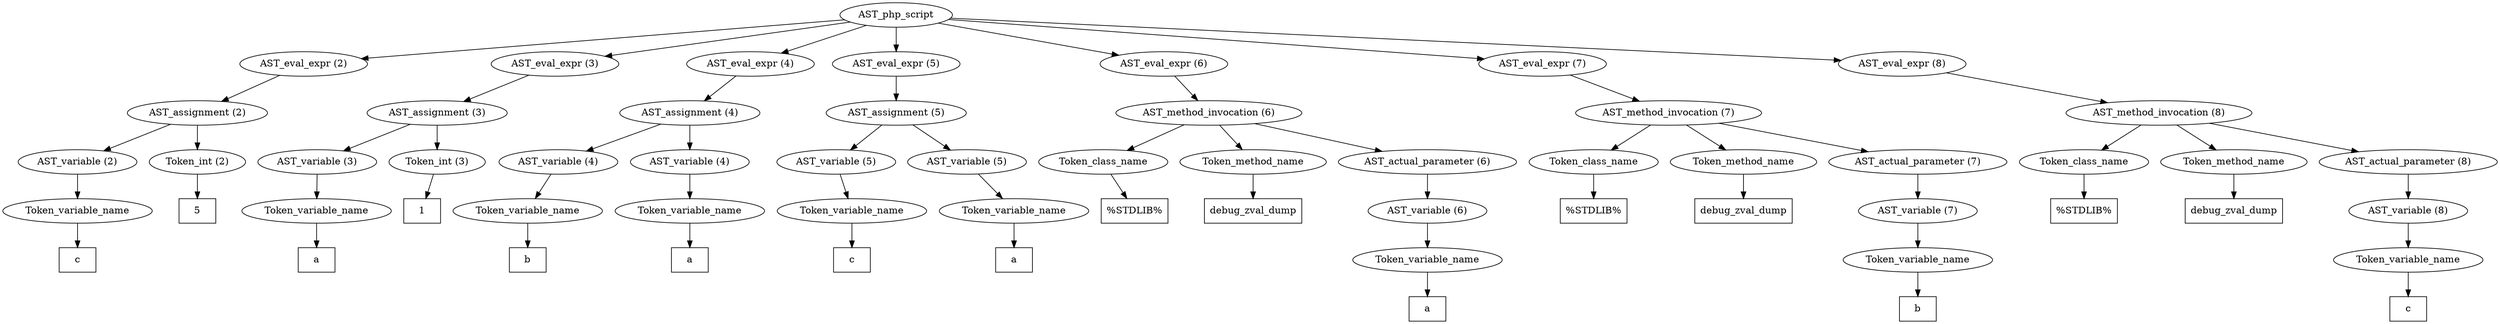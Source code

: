 /*
 * AST in dot format generated by phc -- the PHP compiler
 */

digraph AST {
node_0 [label="AST_php_script"];
node_1 [label="AST_eval_expr (2)"];
node_2 [label="AST_assignment (2)"];
node_3 [label="AST_variable (2)"];
node_4 [label="Token_variable_name"];
node_5 [label="c", shape=box]
node_4 -> node_5;
node_3 -> node_4;
node_6 [label="Token_int (2)"];
node_7 [label="5", shape=box]
node_6 -> node_7;
node_2 -> node_6;
node_2 -> node_3;
node_1 -> node_2;
node_8 [label="AST_eval_expr (3)"];
node_9 [label="AST_assignment (3)"];
node_10 [label="AST_variable (3)"];
node_11 [label="Token_variable_name"];
node_12 [label="a", shape=box]
node_11 -> node_12;
node_10 -> node_11;
node_13 [label="Token_int (3)"];
node_14 [label="1", shape=box]
node_13 -> node_14;
node_9 -> node_13;
node_9 -> node_10;
node_8 -> node_9;
node_15 [label="AST_eval_expr (4)"];
node_16 [label="AST_assignment (4)"];
node_17 [label="AST_variable (4)"];
node_18 [label="Token_variable_name"];
node_19 [label="b", shape=box]
node_18 -> node_19;
node_17 -> node_18;
node_20 [label="AST_variable (4)"];
node_21 [label="Token_variable_name"];
node_22 [label="a", shape=box]
node_21 -> node_22;
node_20 -> node_21;
node_16 -> node_20;
node_16 -> node_17;
node_15 -> node_16;
node_23 [label="AST_eval_expr (5)"];
node_24 [label="AST_assignment (5)"];
node_25 [label="AST_variable (5)"];
node_26 [label="Token_variable_name"];
node_27 [label="c", shape=box]
node_26 -> node_27;
node_25 -> node_26;
node_28 [label="AST_variable (5)"];
node_29 [label="Token_variable_name"];
node_30 [label="a", shape=box]
node_29 -> node_30;
node_28 -> node_29;
node_24 -> node_28;
node_24 -> node_25;
node_23 -> node_24;
node_31 [label="AST_eval_expr (6)"];
node_32 [label="AST_method_invocation (6)"];
node_33 [label="Token_class_name"];
node_34 [label="%STDLIB%", shape=box]
node_33 -> node_34;
node_35 [label="Token_method_name"];
node_36 [label="debug_zval_dump", shape=box]
node_35 -> node_36;
node_37 [label="AST_actual_parameter (6)"];
node_38 [label="AST_variable (6)"];
node_39 [label="Token_variable_name"];
node_40 [label="a", shape=box]
node_39 -> node_40;
node_38 -> node_39;
node_37 -> node_38;
node_32 -> node_37;
node_32 -> node_35;
node_32 -> node_33;
node_31 -> node_32;
node_41 [label="AST_eval_expr (7)"];
node_42 [label="AST_method_invocation (7)"];
node_43 [label="Token_class_name"];
node_44 [label="%STDLIB%", shape=box]
node_43 -> node_44;
node_45 [label="Token_method_name"];
node_46 [label="debug_zval_dump", shape=box]
node_45 -> node_46;
node_47 [label="AST_actual_parameter (7)"];
node_48 [label="AST_variable (7)"];
node_49 [label="Token_variable_name"];
node_50 [label="b", shape=box]
node_49 -> node_50;
node_48 -> node_49;
node_47 -> node_48;
node_42 -> node_47;
node_42 -> node_45;
node_42 -> node_43;
node_41 -> node_42;
node_51 [label="AST_eval_expr (8)"];
node_52 [label="AST_method_invocation (8)"];
node_53 [label="Token_class_name"];
node_54 [label="%STDLIB%", shape=box]
node_53 -> node_54;
node_55 [label="Token_method_name"];
node_56 [label="debug_zval_dump", shape=box]
node_55 -> node_56;
node_57 [label="AST_actual_parameter (8)"];
node_58 [label="AST_variable (8)"];
node_59 [label="Token_variable_name"];
node_60 [label="c", shape=box]
node_59 -> node_60;
node_58 -> node_59;
node_57 -> node_58;
node_52 -> node_57;
node_52 -> node_55;
node_52 -> node_53;
node_51 -> node_52;
node_0 -> node_51;
node_0 -> node_41;
node_0 -> node_31;
node_0 -> node_23;
node_0 -> node_15;
node_0 -> node_8;
node_0 -> node_1;
}
